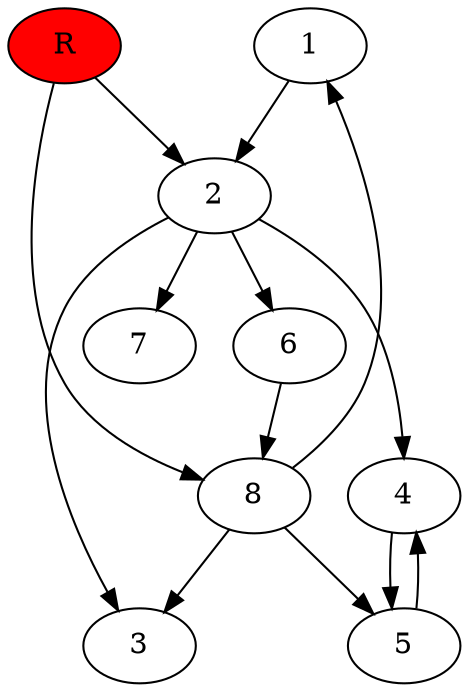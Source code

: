 digraph prb23139 {
	1
	2
	3
	4
	5
	6
	7
	8
	R [fillcolor="#ff0000" style=filled]
	1 -> 2
	2 -> 3
	2 -> 4
	2 -> 6
	2 -> 7
	4 -> 5
	5 -> 4
	6 -> 8
	8 -> 1
	8 -> 3
	8 -> 5
	R -> 2
	R -> 8
}
